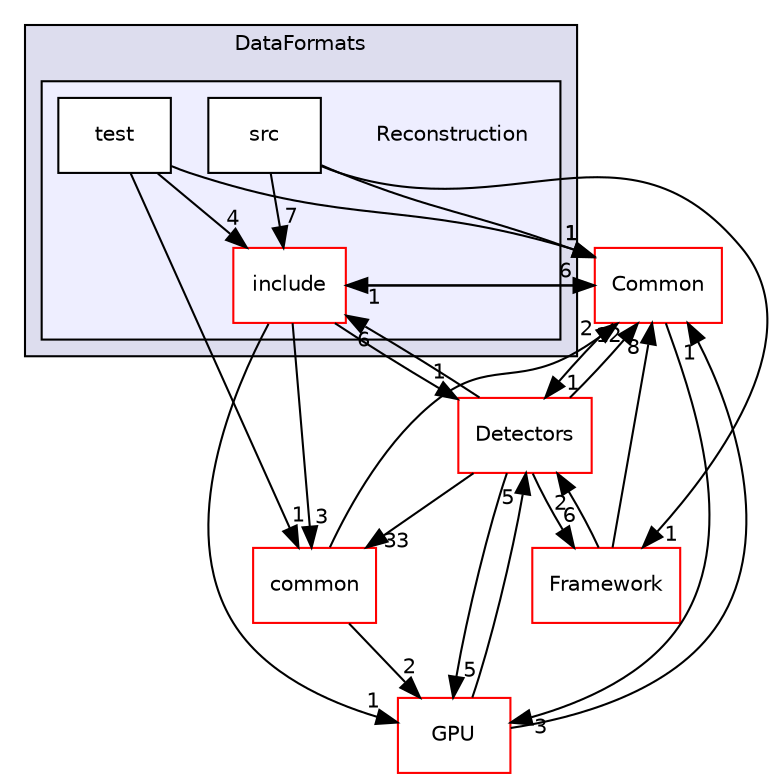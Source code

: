 digraph "/home/travis/build/AliceO2Group/AliceO2/DataFormats/Reconstruction" {
  bgcolor=transparent;
  compound=true
  node [ fontsize="10", fontname="Helvetica"];
  edge [ labelfontsize="10", labelfontname="Helvetica"];
  subgraph clusterdir_2171f7ec022c5423887b07c69b2f5b48 {
    graph [ bgcolor="#ddddee", pencolor="black", label="DataFormats" fontname="Helvetica", fontsize="10", URL="dir_2171f7ec022c5423887b07c69b2f5b48.html"]
  subgraph clusterdir_d269712cc31e133b892a3b3f6424741a {
    graph [ bgcolor="#eeeeff", pencolor="black", label="" URL="dir_d269712cc31e133b892a3b3f6424741a.html"];
    dir_d269712cc31e133b892a3b3f6424741a [shape=plaintext label="Reconstruction"];
    dir_99c43ad88135ecdb15d6d5c818628268 [shape=box label="include" color="red" fillcolor="white" style="filled" URL="dir_99c43ad88135ecdb15d6d5c818628268.html"];
    dir_46bf9eb01275b6b66c6fbadfa4838276 [shape=box label="src" color="black" fillcolor="white" style="filled" URL="dir_46bf9eb01275b6b66c6fbadfa4838276.html"];
    dir_c5b7346fd504360471cc9fe5be83ae72 [shape=box label="test" color="black" fillcolor="white" style="filled" URL="dir_c5b7346fd504360471cc9fe5be83ae72.html"];
  }
  }
  dir_4ab6b4cc6a7edbff49100e9123df213f [shape=box label="Common" color="red" URL="dir_4ab6b4cc6a7edbff49100e9123df213f.html"];
  dir_2801adc79bf3c286b1b479858d2cade4 [shape=box label="Detectors" color="red" URL="dir_2801adc79bf3c286b1b479858d2cade4.html"];
  dir_7924ba4398ae4560cd37376e44666c6d [shape=box label="common" color="red" URL="dir_7924ba4398ae4560cd37376e44666c6d.html"];
  dir_f511f1e9c03c071966ae594f00bbc5e0 [shape=box label="GPU" color="red" URL="dir_f511f1e9c03c071966ae594f00bbc5e0.html"];
  dir_bcbb2cf9a3d3d83e5515c82071a07177 [shape=box label="Framework" color="red" URL="dir_bcbb2cf9a3d3d83e5515c82071a07177.html"];
  dir_4ab6b4cc6a7edbff49100e9123df213f->dir_2801adc79bf3c286b1b479858d2cade4 [headlabel="1", labeldistance=1.5 headhref="dir_000018_000070.html"];
  dir_4ab6b4cc6a7edbff49100e9123df213f->dir_99c43ad88135ecdb15d6d5c818628268 [headlabel="1", labeldistance=1.5 headhref="dir_000018_000212.html"];
  dir_4ab6b4cc6a7edbff49100e9123df213f->dir_f511f1e9c03c071966ae594f00bbc5e0 [headlabel="3", labeldistance=1.5 headhref="dir_000018_000137.html"];
  dir_46bf9eb01275b6b66c6fbadfa4838276->dir_4ab6b4cc6a7edbff49100e9123df213f [headlabel="1", labeldistance=1.5 headhref="dir_000215_000018.html"];
  dir_46bf9eb01275b6b66c6fbadfa4838276->dir_99c43ad88135ecdb15d6d5c818628268 [headlabel="7", labeldistance=1.5 headhref="dir_000215_000212.html"];
  dir_46bf9eb01275b6b66c6fbadfa4838276->dir_bcbb2cf9a3d3d83e5515c82071a07177 [headlabel="1", labeldistance=1.5 headhref="dir_000215_000036.html"];
  dir_2801adc79bf3c286b1b479858d2cade4->dir_4ab6b4cc6a7edbff49100e9123df213f [headlabel="12", labeldistance=1.5 headhref="dir_000070_000018.html"];
  dir_2801adc79bf3c286b1b479858d2cade4->dir_7924ba4398ae4560cd37376e44666c6d [headlabel="33", labeldistance=1.5 headhref="dir_000070_000061.html"];
  dir_2801adc79bf3c286b1b479858d2cade4->dir_99c43ad88135ecdb15d6d5c818628268 [headlabel="6", labeldistance=1.5 headhref="dir_000070_000212.html"];
  dir_2801adc79bf3c286b1b479858d2cade4->dir_f511f1e9c03c071966ae594f00bbc5e0 [headlabel="5", labeldistance=1.5 headhref="dir_000070_000137.html"];
  dir_2801adc79bf3c286b1b479858d2cade4->dir_bcbb2cf9a3d3d83e5515c82071a07177 [headlabel="6", labeldistance=1.5 headhref="dir_000070_000036.html"];
  dir_7924ba4398ae4560cd37376e44666c6d->dir_4ab6b4cc6a7edbff49100e9123df213f [headlabel="2", labeldistance=1.5 headhref="dir_000061_000018.html"];
  dir_7924ba4398ae4560cd37376e44666c6d->dir_f511f1e9c03c071966ae594f00bbc5e0 [headlabel="2", labeldistance=1.5 headhref="dir_000061_000137.html"];
  dir_c5b7346fd504360471cc9fe5be83ae72->dir_4ab6b4cc6a7edbff49100e9123df213f [headlabel="1", labeldistance=1.5 headhref="dir_000246_000018.html"];
  dir_c5b7346fd504360471cc9fe5be83ae72->dir_7924ba4398ae4560cd37376e44666c6d [headlabel="1", labeldistance=1.5 headhref="dir_000246_000061.html"];
  dir_c5b7346fd504360471cc9fe5be83ae72->dir_99c43ad88135ecdb15d6d5c818628268 [headlabel="4", labeldistance=1.5 headhref="dir_000246_000212.html"];
  dir_99c43ad88135ecdb15d6d5c818628268->dir_4ab6b4cc6a7edbff49100e9123df213f [headlabel="6", labeldistance=1.5 headhref="dir_000212_000018.html"];
  dir_99c43ad88135ecdb15d6d5c818628268->dir_2801adc79bf3c286b1b479858d2cade4 [headlabel="1", labeldistance=1.5 headhref="dir_000212_000070.html"];
  dir_99c43ad88135ecdb15d6d5c818628268->dir_7924ba4398ae4560cd37376e44666c6d [headlabel="3", labeldistance=1.5 headhref="dir_000212_000061.html"];
  dir_99c43ad88135ecdb15d6d5c818628268->dir_f511f1e9c03c071966ae594f00bbc5e0 [headlabel="1", labeldistance=1.5 headhref="dir_000212_000137.html"];
  dir_f511f1e9c03c071966ae594f00bbc5e0->dir_4ab6b4cc6a7edbff49100e9123df213f [headlabel="1", labeldistance=1.5 headhref="dir_000137_000018.html"];
  dir_f511f1e9c03c071966ae594f00bbc5e0->dir_2801adc79bf3c286b1b479858d2cade4 [headlabel="5", labeldistance=1.5 headhref="dir_000137_000070.html"];
  dir_bcbb2cf9a3d3d83e5515c82071a07177->dir_4ab6b4cc6a7edbff49100e9123df213f [headlabel="8", labeldistance=1.5 headhref="dir_000036_000018.html"];
  dir_bcbb2cf9a3d3d83e5515c82071a07177->dir_2801adc79bf3c286b1b479858d2cade4 [headlabel="2", labeldistance=1.5 headhref="dir_000036_000070.html"];
}
